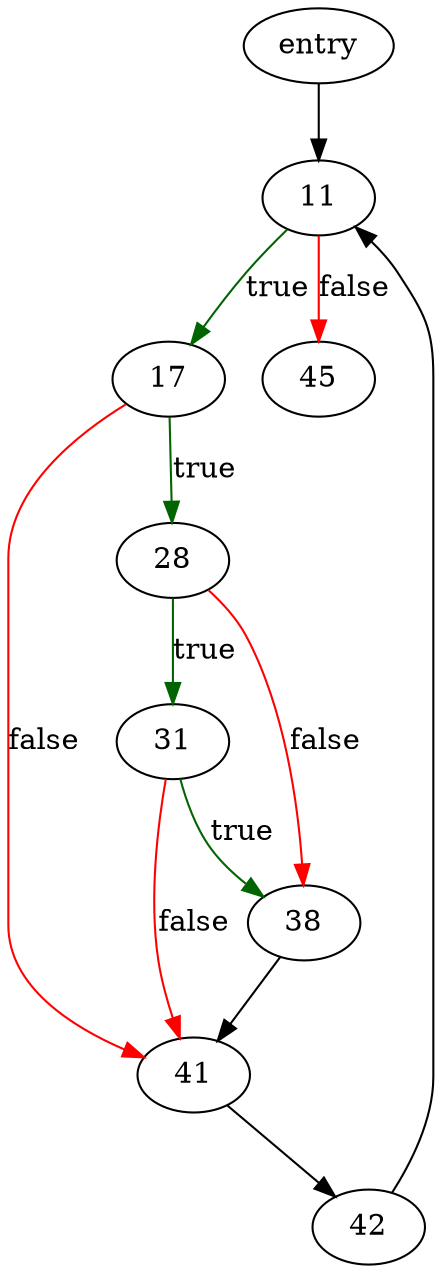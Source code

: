 digraph "sqlite3CodeVerifyNamedSchema" {
	// Node definitions.
	2 [label=entry];
	11;
	17;
	28;
	31;
	38;
	41;
	42;
	45;

	// Edge definitions.
	2 -> 11;
	11 -> 17 [
		color=darkgreen
		label=true
	];
	11 -> 45 [
		color=red
		label=false
	];
	17 -> 28 [
		color=darkgreen
		label=true
	];
	17 -> 41 [
		color=red
		label=false
	];
	28 -> 31 [
		color=darkgreen
		label=true
	];
	28 -> 38 [
		color=red
		label=false
	];
	31 -> 38 [
		color=darkgreen
		label=true
	];
	31 -> 41 [
		color=red
		label=false
	];
	38 -> 41;
	41 -> 42;
	42 -> 11;
}